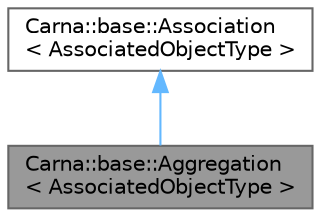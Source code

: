 digraph "Carna::base::Aggregation&lt; AssociatedObjectType &gt;"
{
 // LATEX_PDF_SIZE
  bgcolor="transparent";
  edge [fontname=Helvetica,fontsize=10,labelfontname=Helvetica,labelfontsize=10];
  node [fontname=Helvetica,fontsize=10,shape=box,height=0.2,width=0.4];
  Node1 [id="Node000001",label="Carna::base::Aggregation\l\< AssociatedObjectType \>",height=0.2,width=0.4,color="gray40", fillcolor="grey60", style="filled", fontcolor="black",tooltip="Represents an aggregation, i.e. a weak reference."];
  Node2 -> Node1 [id="edge1_Node000001_Node000002",dir="back",color="steelblue1",style="solid",tooltip=" "];
  Node2 [id="Node000002",label="Carna::base::Association\l\< AssociatedObjectType \>",height=0.2,width=0.4,color="gray40", fillcolor="white", style="filled",URL="$classCarna_1_1base_1_1Association.html",tooltip="Represents an association."];
}
